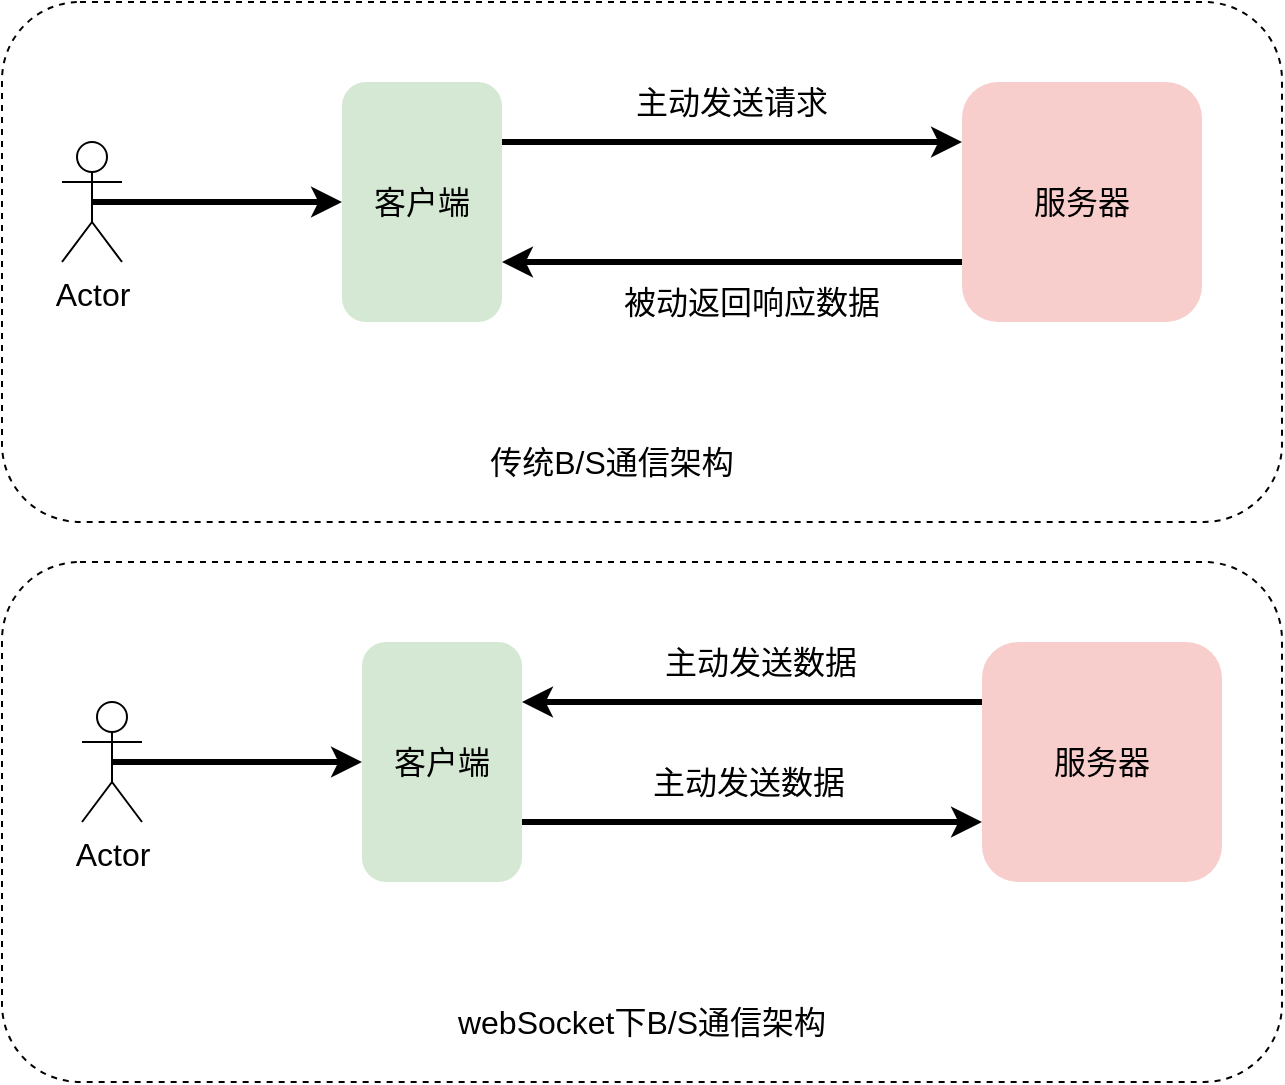 <mxfile version="14.6.13" type="device"><diagram id="xrAvBW5TamijkFtiepge" name="第 1 页"><mxGraphModel dx="1088" dy="795" grid="1" gridSize="10" guides="1" tooltips="1" connect="1" arrows="1" fold="1" page="1" pageScale="1" pageWidth="827" pageHeight="1169" math="0" shadow="0"><root><mxCell id="0"/><mxCell id="1" parent="0"/><mxCell id="vzdlGiWz0sgX64rm_Kmd-22" value="" style="rounded=1;whiteSpace=wrap;html=1;fontSize=16;fillColor=none;dashed=1;" vertex="1" parent="1"><mxGeometry x="40" y="410" width="640" height="260" as="geometry"/></mxCell><mxCell id="vzdlGiWz0sgX64rm_Kmd-5" value="" style="edgeStyle=orthogonalEdgeStyle;rounded=0;orthogonalLoop=1;jettySize=auto;html=1;fontSize=16;strokeWidth=3;entryX=0;entryY=0.25;entryDx=0;entryDy=0;exitX=1;exitY=0.25;exitDx=0;exitDy=0;" edge="1" parent="1" source="vzdlGiWz0sgX64rm_Kmd-1" target="vzdlGiWz0sgX64rm_Kmd-4"><mxGeometry relative="1" as="geometry"/></mxCell><mxCell id="vzdlGiWz0sgX64rm_Kmd-1" value="客户端" style="rounded=1;whiteSpace=wrap;html=1;fontSize=16;fillColor=#d5e8d4;strokeColor=none;" vertex="1" parent="1"><mxGeometry x="210" y="170" width="80" height="120" as="geometry"/></mxCell><mxCell id="vzdlGiWz0sgX64rm_Kmd-3" style="edgeStyle=orthogonalEdgeStyle;rounded=0;orthogonalLoop=1;jettySize=auto;html=1;exitX=0.5;exitY=0.5;exitDx=0;exitDy=0;exitPerimeter=0;entryX=0;entryY=0.5;entryDx=0;entryDy=0;fontSize=16;strokeWidth=3;" edge="1" parent="1" source="vzdlGiWz0sgX64rm_Kmd-2" target="vzdlGiWz0sgX64rm_Kmd-1"><mxGeometry relative="1" as="geometry"/></mxCell><mxCell id="vzdlGiWz0sgX64rm_Kmd-2" value="Actor" style="shape=umlActor;verticalLabelPosition=bottom;verticalAlign=top;html=1;outlineConnect=0;fontSize=16;" vertex="1" parent="1"><mxGeometry x="70" y="200" width="30" height="60" as="geometry"/></mxCell><mxCell id="vzdlGiWz0sgX64rm_Kmd-6" style="edgeStyle=orthogonalEdgeStyle;rounded=0;orthogonalLoop=1;jettySize=auto;html=1;exitX=0;exitY=0.75;exitDx=0;exitDy=0;entryX=1;entryY=0.75;entryDx=0;entryDy=0;fontSize=16;strokeWidth=3;" edge="1" parent="1" source="vzdlGiWz0sgX64rm_Kmd-4" target="vzdlGiWz0sgX64rm_Kmd-1"><mxGeometry relative="1" as="geometry"/></mxCell><mxCell id="vzdlGiWz0sgX64rm_Kmd-4" value="服务器" style="rounded=1;whiteSpace=wrap;html=1;fontSize=16;fillColor=#f8cecc;strokeColor=none;" vertex="1" parent="1"><mxGeometry x="520" y="170" width="120" height="120" as="geometry"/></mxCell><mxCell id="vzdlGiWz0sgX64rm_Kmd-7" value="主动发送请求" style="text;html=1;strokeColor=none;fillColor=none;align=center;verticalAlign=middle;whiteSpace=wrap;rounded=0;fontSize=16;" vertex="1" parent="1"><mxGeometry x="350" y="170" width="110" height="20" as="geometry"/></mxCell><mxCell id="vzdlGiWz0sgX64rm_Kmd-8" value="被动返回响应数据" style="text;html=1;strokeColor=none;fillColor=none;align=center;verticalAlign=middle;whiteSpace=wrap;rounded=0;fontSize=16;" vertex="1" parent="1"><mxGeometry x="350" y="270" width="130" height="20" as="geometry"/></mxCell><mxCell id="vzdlGiWz0sgX64rm_Kmd-17" style="edgeStyle=orthogonalEdgeStyle;rounded=0;orthogonalLoop=1;jettySize=auto;html=1;exitX=1;exitY=0.75;exitDx=0;exitDy=0;entryX=0;entryY=0.75;entryDx=0;entryDy=0;fontSize=16;strokeWidth=3;" edge="1" parent="1" source="vzdlGiWz0sgX64rm_Kmd-10" target="vzdlGiWz0sgX64rm_Kmd-14"><mxGeometry relative="1" as="geometry"/></mxCell><mxCell id="vzdlGiWz0sgX64rm_Kmd-10" value="客户端" style="rounded=1;whiteSpace=wrap;html=1;fontSize=16;fillColor=#d5e8d4;strokeColor=none;" vertex="1" parent="1"><mxGeometry x="220" y="450" width="80" height="120" as="geometry"/></mxCell><mxCell id="vzdlGiWz0sgX64rm_Kmd-11" style="edgeStyle=orthogonalEdgeStyle;rounded=0;orthogonalLoop=1;jettySize=auto;html=1;exitX=0.5;exitY=0.5;exitDx=0;exitDy=0;exitPerimeter=0;entryX=0;entryY=0.5;entryDx=0;entryDy=0;fontSize=16;strokeWidth=3;" edge="1" source="vzdlGiWz0sgX64rm_Kmd-12" target="vzdlGiWz0sgX64rm_Kmd-10" parent="1"><mxGeometry relative="1" as="geometry"/></mxCell><mxCell id="vzdlGiWz0sgX64rm_Kmd-12" value="Actor" style="shape=umlActor;verticalLabelPosition=bottom;verticalAlign=top;html=1;outlineConnect=0;fontSize=16;" vertex="1" parent="1"><mxGeometry x="80" y="480" width="30" height="60" as="geometry"/></mxCell><mxCell id="vzdlGiWz0sgX64rm_Kmd-13" style="edgeStyle=orthogonalEdgeStyle;rounded=0;orthogonalLoop=1;jettySize=auto;html=1;entryX=1;entryY=0.25;entryDx=0;entryDy=0;fontSize=16;strokeWidth=3;exitX=0;exitY=0.25;exitDx=0;exitDy=0;" edge="1" source="vzdlGiWz0sgX64rm_Kmd-14" target="vzdlGiWz0sgX64rm_Kmd-10" parent="1"><mxGeometry relative="1" as="geometry"/></mxCell><mxCell id="vzdlGiWz0sgX64rm_Kmd-14" value="服务器" style="rounded=1;whiteSpace=wrap;html=1;fontSize=16;fillColor=#f8cecc;strokeColor=none;" vertex="1" parent="1"><mxGeometry x="530" y="450" width="120" height="120" as="geometry"/></mxCell><mxCell id="vzdlGiWz0sgX64rm_Kmd-16" value="主动发送数据" style="text;html=1;strokeColor=none;fillColor=none;align=center;verticalAlign=middle;whiteSpace=wrap;rounded=0;fontSize=16;" vertex="1" parent="1"><mxGeometry x="369" y="450" width="101" height="20" as="geometry"/></mxCell><mxCell id="vzdlGiWz0sgX64rm_Kmd-18" value="主动发送数据" style="text;html=1;strokeColor=none;fillColor=none;align=center;verticalAlign=middle;whiteSpace=wrap;rounded=0;fontSize=16;" vertex="1" parent="1"><mxGeometry x="363" y="510" width="101" height="20" as="geometry"/></mxCell><mxCell id="vzdlGiWz0sgX64rm_Kmd-19" value="" style="rounded=1;whiteSpace=wrap;html=1;fontSize=16;fillColor=none;dashed=1;" vertex="1" parent="1"><mxGeometry x="40" y="130" width="640" height="260" as="geometry"/></mxCell><mxCell id="vzdlGiWz0sgX64rm_Kmd-20" value="传统B/S通信架构" style="text;html=1;strokeColor=none;fillColor=none;align=center;verticalAlign=middle;whiteSpace=wrap;rounded=0;dashed=1;fontSize=16;" vertex="1" parent="1"><mxGeometry x="270" y="350" width="150" height="20" as="geometry"/></mxCell><mxCell id="vzdlGiWz0sgX64rm_Kmd-21" value="webSocket下B/S通信架构" style="text;html=1;strokeColor=none;fillColor=none;align=center;verticalAlign=middle;whiteSpace=wrap;rounded=0;dashed=1;fontSize=16;" vertex="1" parent="1"><mxGeometry x="265" y="630" width="190" height="20" as="geometry"/></mxCell></root></mxGraphModel></diagram></mxfile>